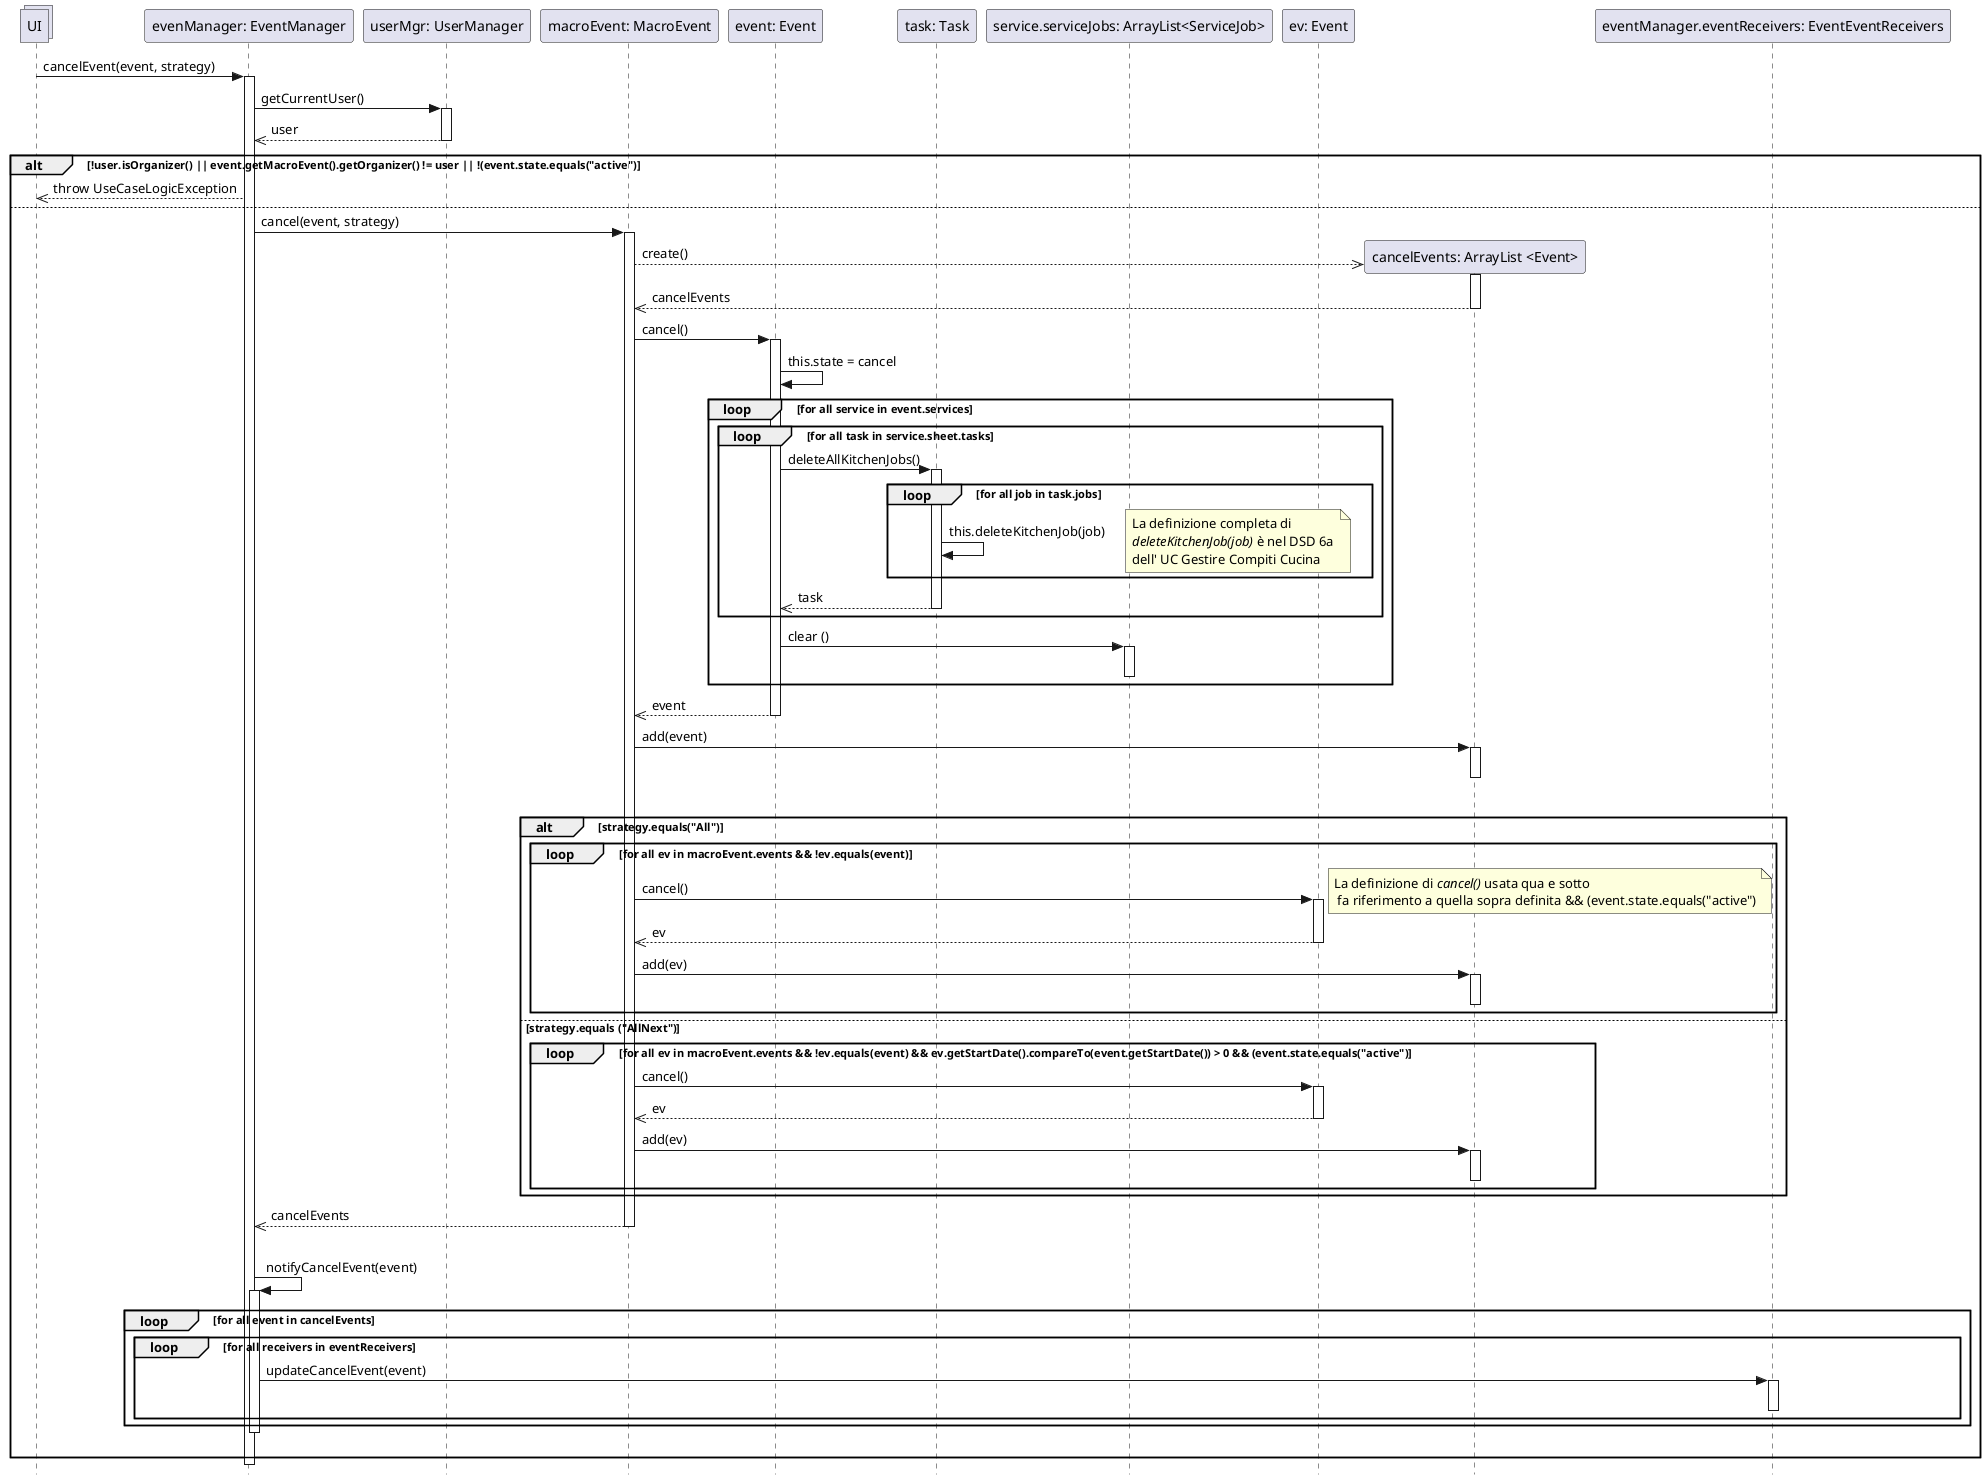 @startuml
skinparam Style strictuml

collections UI
participant "evenManager: EventManager" as em
participant "userMgr: UserManager" as um
participant "macroEvent: MacroEvent" as maev
participant "event: Event" as event
participant "task: Task" as task
participant "service.serviceJobs: ArrayList<ServiceJob>" as sj
participant "ev: Event" as ev
participant "cancelEvents: ArrayList <Event>" as evcanc
participant "eventManager.eventReceivers: EventEventReceivers" as eer

UI -> em: cancelEvent(event, strategy)
activate em
    em -> um: getCurrentUser()
    activate um
        em <<-- um: user
    deactivate um

    alt !user.isOrganizer() || event.getMacroEvent().getOrganizer() != user || !(event.state.equals("active")
        UI <<-- em: throw UseCaseLogicException
    else

        em -> maev: cancel(event, strategy)
        activate maev
            maev -->> evcanc**: create()
            activate evcanc
            maev <<-- evcanc: cancelEvents
            deactivate evcanc

            maev -> event: cancel()
            activate event
            event -> event: this.state = cancel

            loop for all service in event.services
                loop for all task in service.sheet.tasks
                    event -> task: deleteAllKitchenJobs()
                    activate task
                    loop for all job in task.jobs
                        task -> task: this.deleteKitchenJob(job)
                        note right: La definizione completa di\n//deleteKitchenJob(job)// è nel DSD 6a \ndell' UC Gestire Compiti Cucina
                    end
                    event <<-- task: task
                    deactivate task

                end

                event -> sj: clear ()
                activate sj
                deactivate sj
            end
            maev <<-- event: event
            deactivate event
            maev -> evcanc: add(event)
            activate evcanc
            deactivate evcanc
            |||
            alt strategy.equals("All")
                loop for all ev in macroEvent.events && !ev.equals(event)
                    maev -> ev: cancel()
                    note right: La definizione di //cancel()// usata qua e sotto \n fa riferimento a quella sopra definita && (event.state.equals("active")
                    activate ev
                    maev <<-- ev: ev
                    deactivate ev
                    maev -> evcanc: add(ev)
                    activate evcanc
                    deactivate evcanc
                end
            else strategy.equals ("AllNext")
                loop for all ev in macroEvent.events && !ev.equals(event) && ev.getStartDate().compareTo(event.getStartDate()) > 0 && (event.state.equals("active")
                    maev -> ev: cancel()
                    activate ev
                    maev <<-- ev: ev
                    deactivate ev
                    maev -> evcanc: add(ev)
                    activate evcanc
                    deactivate evcanc
                end
            end
        em <<-- maev: cancelEvents
        deactivate maev
        |||
        em -> em: notifyCancelEvent(event)
        activate em
            loop for all event in cancelEvents
                loop for all receivers in eventReceivers
                    em -> eer: updateCancelEvent(event)
                    activate eer
                    deactivate eer
                end
            end
        deactivate em
        |||

    end
deactivate em
@enduml